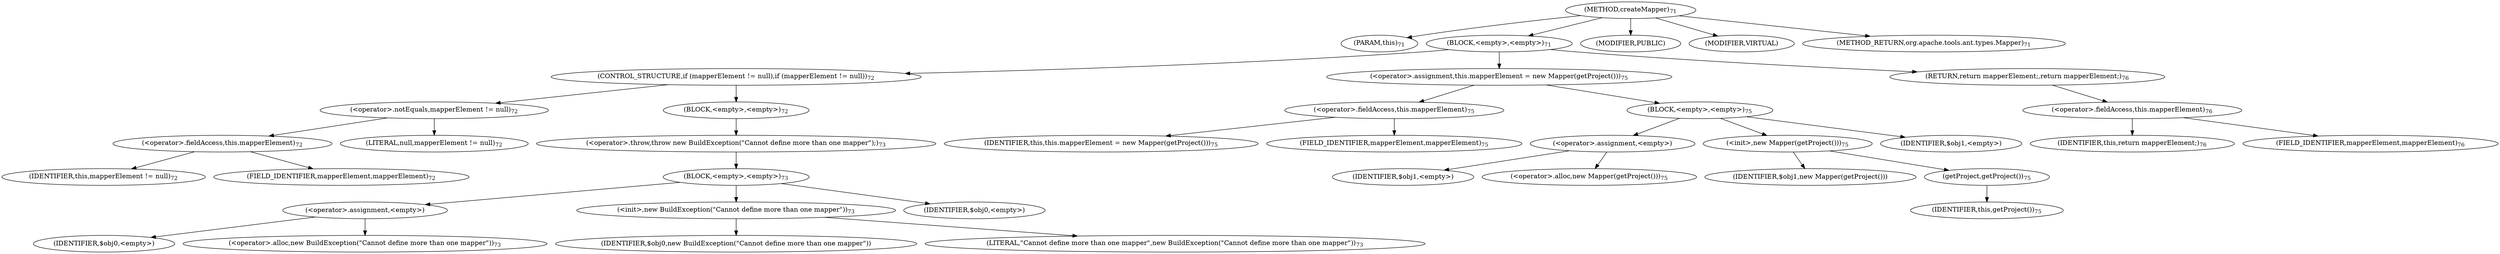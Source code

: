 digraph "createMapper" {  
"82" [label = <(METHOD,createMapper)<SUB>71</SUB>> ]
"6" [label = <(PARAM,this)<SUB>71</SUB>> ]
"83" [label = <(BLOCK,&lt;empty&gt;,&lt;empty&gt;)<SUB>71</SUB>> ]
"84" [label = <(CONTROL_STRUCTURE,if (mapperElement != null),if (mapperElement != null))<SUB>72</SUB>> ]
"85" [label = <(&lt;operator&gt;.notEquals,mapperElement != null)<SUB>72</SUB>> ]
"86" [label = <(&lt;operator&gt;.fieldAccess,this.mapperElement)<SUB>72</SUB>> ]
"87" [label = <(IDENTIFIER,this,mapperElement != null)<SUB>72</SUB>> ]
"88" [label = <(FIELD_IDENTIFIER,mapperElement,mapperElement)<SUB>72</SUB>> ]
"89" [label = <(LITERAL,null,mapperElement != null)<SUB>72</SUB>> ]
"90" [label = <(BLOCK,&lt;empty&gt;,&lt;empty&gt;)<SUB>72</SUB>> ]
"91" [label = <(&lt;operator&gt;.throw,throw new BuildException(&quot;Cannot define more than one mapper&quot;);)<SUB>73</SUB>> ]
"92" [label = <(BLOCK,&lt;empty&gt;,&lt;empty&gt;)<SUB>73</SUB>> ]
"93" [label = <(&lt;operator&gt;.assignment,&lt;empty&gt;)> ]
"94" [label = <(IDENTIFIER,$obj0,&lt;empty&gt;)> ]
"95" [label = <(&lt;operator&gt;.alloc,new BuildException(&quot;Cannot define more than one mapper&quot;))<SUB>73</SUB>> ]
"96" [label = <(&lt;init&gt;,new BuildException(&quot;Cannot define more than one mapper&quot;))<SUB>73</SUB>> ]
"97" [label = <(IDENTIFIER,$obj0,new BuildException(&quot;Cannot define more than one mapper&quot;))> ]
"98" [label = <(LITERAL,&quot;Cannot define more than one mapper&quot;,new BuildException(&quot;Cannot define more than one mapper&quot;))<SUB>73</SUB>> ]
"99" [label = <(IDENTIFIER,$obj0,&lt;empty&gt;)> ]
"100" [label = <(&lt;operator&gt;.assignment,this.mapperElement = new Mapper(getProject()))<SUB>75</SUB>> ]
"101" [label = <(&lt;operator&gt;.fieldAccess,this.mapperElement)<SUB>75</SUB>> ]
"102" [label = <(IDENTIFIER,this,this.mapperElement = new Mapper(getProject()))<SUB>75</SUB>> ]
"103" [label = <(FIELD_IDENTIFIER,mapperElement,mapperElement)<SUB>75</SUB>> ]
"104" [label = <(BLOCK,&lt;empty&gt;,&lt;empty&gt;)<SUB>75</SUB>> ]
"105" [label = <(&lt;operator&gt;.assignment,&lt;empty&gt;)> ]
"106" [label = <(IDENTIFIER,$obj1,&lt;empty&gt;)> ]
"107" [label = <(&lt;operator&gt;.alloc,new Mapper(getProject()))<SUB>75</SUB>> ]
"108" [label = <(&lt;init&gt;,new Mapper(getProject()))<SUB>75</SUB>> ]
"109" [label = <(IDENTIFIER,$obj1,new Mapper(getProject()))> ]
"110" [label = <(getProject,getProject())<SUB>75</SUB>> ]
"5" [label = <(IDENTIFIER,this,getProject())<SUB>75</SUB>> ]
"111" [label = <(IDENTIFIER,$obj1,&lt;empty&gt;)> ]
"112" [label = <(RETURN,return mapperElement;,return mapperElement;)<SUB>76</SUB>> ]
"113" [label = <(&lt;operator&gt;.fieldAccess,this.mapperElement)<SUB>76</SUB>> ]
"114" [label = <(IDENTIFIER,this,return mapperElement;)<SUB>76</SUB>> ]
"115" [label = <(FIELD_IDENTIFIER,mapperElement,mapperElement)<SUB>76</SUB>> ]
"116" [label = <(MODIFIER,PUBLIC)> ]
"117" [label = <(MODIFIER,VIRTUAL)> ]
"118" [label = <(METHOD_RETURN,org.apache.tools.ant.types.Mapper)<SUB>71</SUB>> ]
  "82" -> "6" 
  "82" -> "83" 
  "82" -> "116" 
  "82" -> "117" 
  "82" -> "118" 
  "83" -> "84" 
  "83" -> "100" 
  "83" -> "112" 
  "84" -> "85" 
  "84" -> "90" 
  "85" -> "86" 
  "85" -> "89" 
  "86" -> "87" 
  "86" -> "88" 
  "90" -> "91" 
  "91" -> "92" 
  "92" -> "93" 
  "92" -> "96" 
  "92" -> "99" 
  "93" -> "94" 
  "93" -> "95" 
  "96" -> "97" 
  "96" -> "98" 
  "100" -> "101" 
  "100" -> "104" 
  "101" -> "102" 
  "101" -> "103" 
  "104" -> "105" 
  "104" -> "108" 
  "104" -> "111" 
  "105" -> "106" 
  "105" -> "107" 
  "108" -> "109" 
  "108" -> "110" 
  "110" -> "5" 
  "112" -> "113" 
  "113" -> "114" 
  "113" -> "115" 
}
